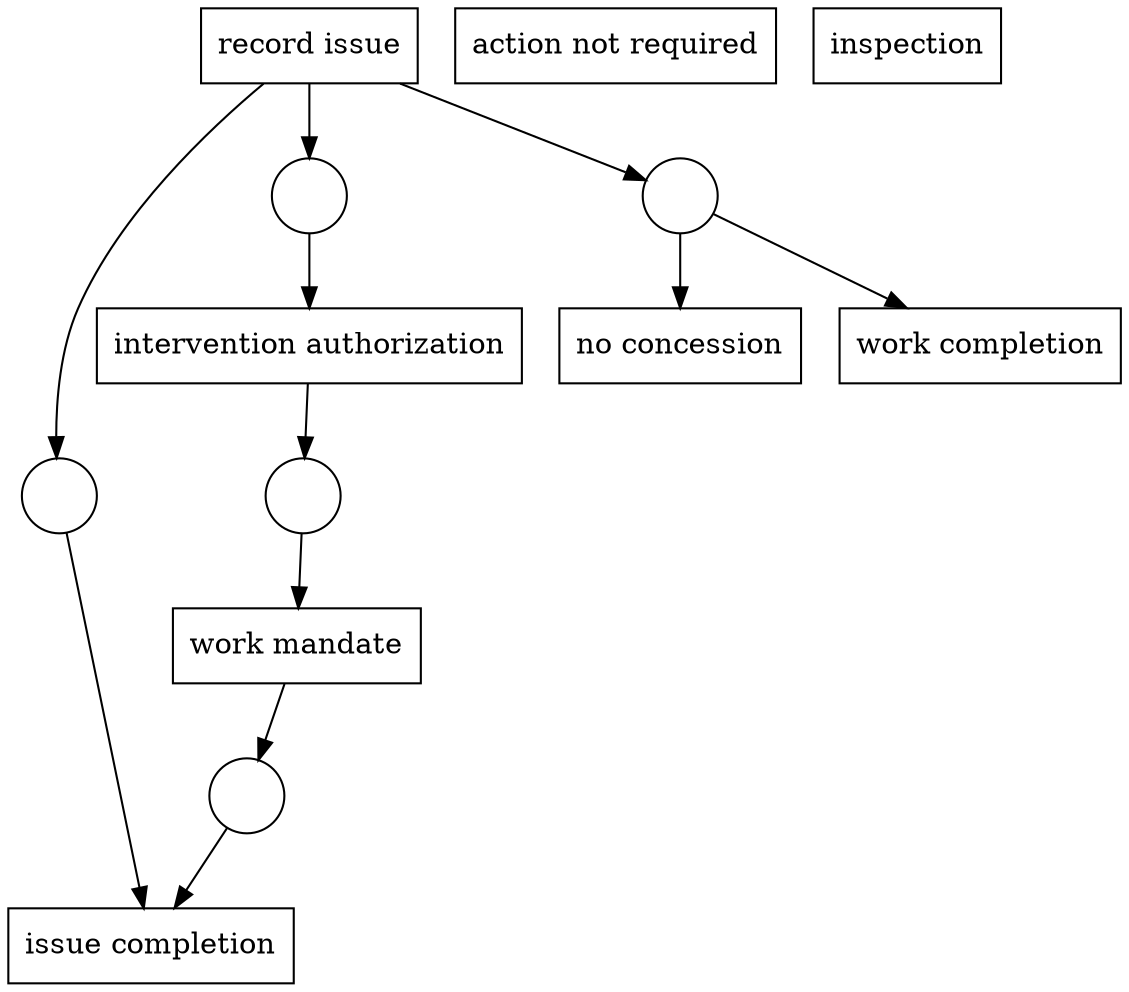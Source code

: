 digraph SourceGra {
x1 [shape = box label="no concession"];
x2 [shape = box label="issue completion"];
x3 [shape = box label="work completion"];
x4 [shape = box label="action not required"];
x5 [shape = box label="inspection"];
x6 [shape = box label="work mandate"];
x7 [shape = box label="intervention authorization"];
x8 [shape = box label="record issue"];
x9 [shape = circle label=" "];
x10 [shape = circle label=" "];
x11 [shape = circle label=" "];
x12 [shape = circle label=" "];
x13 [shape = circle label=" "];
x6 -> x12;
x7 -> x11;
x8 -> x9;
x8 -> x10;
x8 -> x13;
x9 -> x2;
x10 -> x7;
x11 -> x6;
x12 -> x2;
x13 -> x1;
x13 -> x3;
}